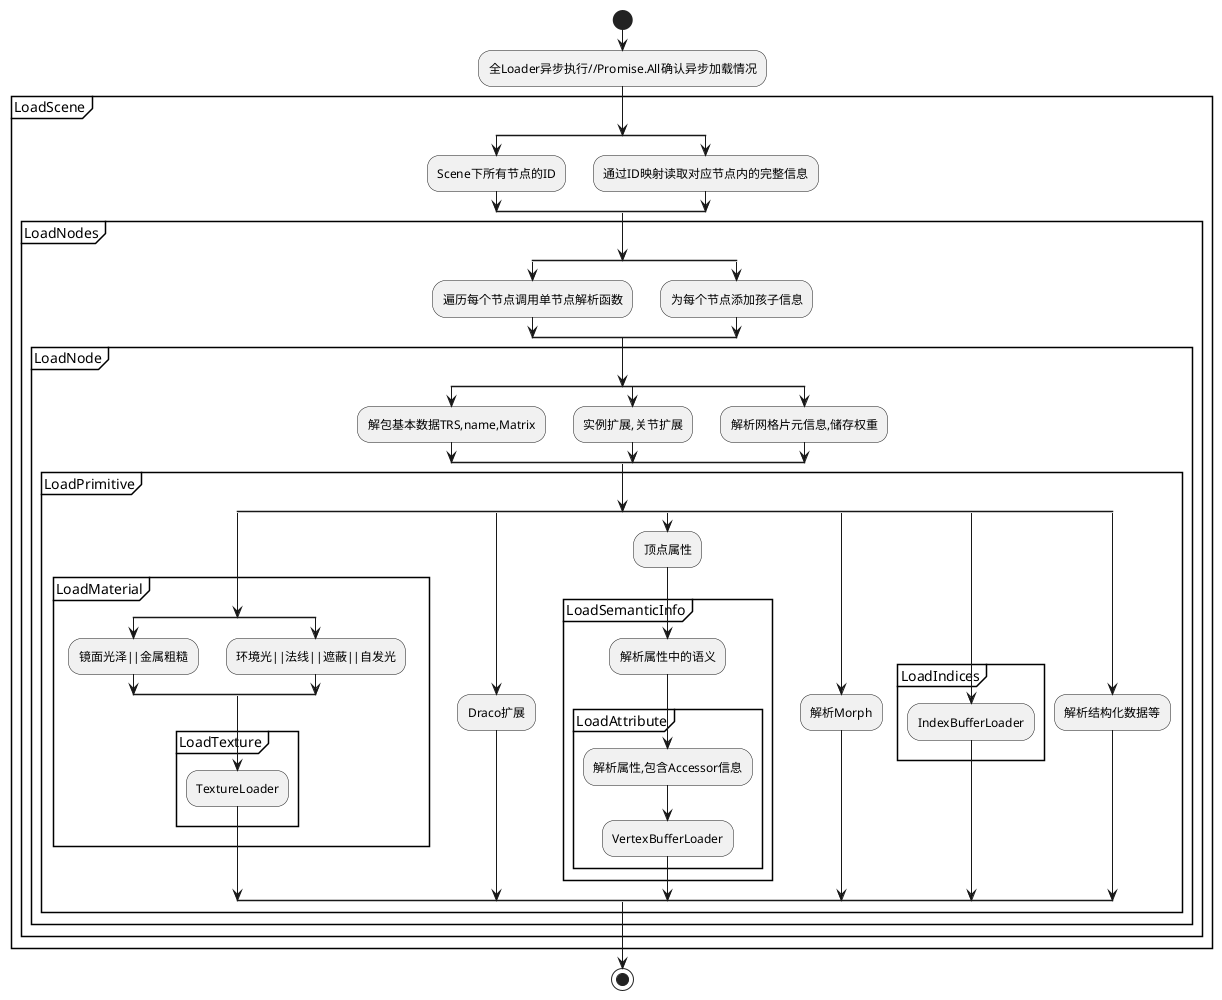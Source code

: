 @startuml glTFParse
start
:全Loader异步执行//Promise.All确认异步加载情况;
Group LoadScene
split
:Scene下所有节点的ID;
split again
:通过ID映射读取对应节点内的完整信息;
endsplit
group LoadNodes
split
:遍历每个节点调用单节点解析函数;
split again
:为每个节点添加孩子信息;
endsplit
group LoadNode
split
:解包基本数据TRS,name,Matrix;
split again
:实例扩展,关节扩展;
split again
:解析网格片元信息,储存权重;
endsplit
group LoadPrimitive
split
group LoadMaterial
split
:镜面光泽||金属粗糙;
split again
:环境光||法线||遮蔽||自发光;
endsplit  
group LoadTexture
:TextureLoader;
endgroup
endgroup
split again
:Draco扩展;
split again
:顶点属性;
group LoadSemanticInfo
:解析属性中的语义;
group LoadAttribute
:解析属性,包含Accessor信息;
:VertexBufferLoader;
endgroup
endgroup
split again
:解析Morph;
split again
group LoadIndices
:IndexBufferLoader;
endgroup
split again
:解析结构化数据等;
endsplit
endgroup
endgroup
endgroup
endgroup
stop
@enduml